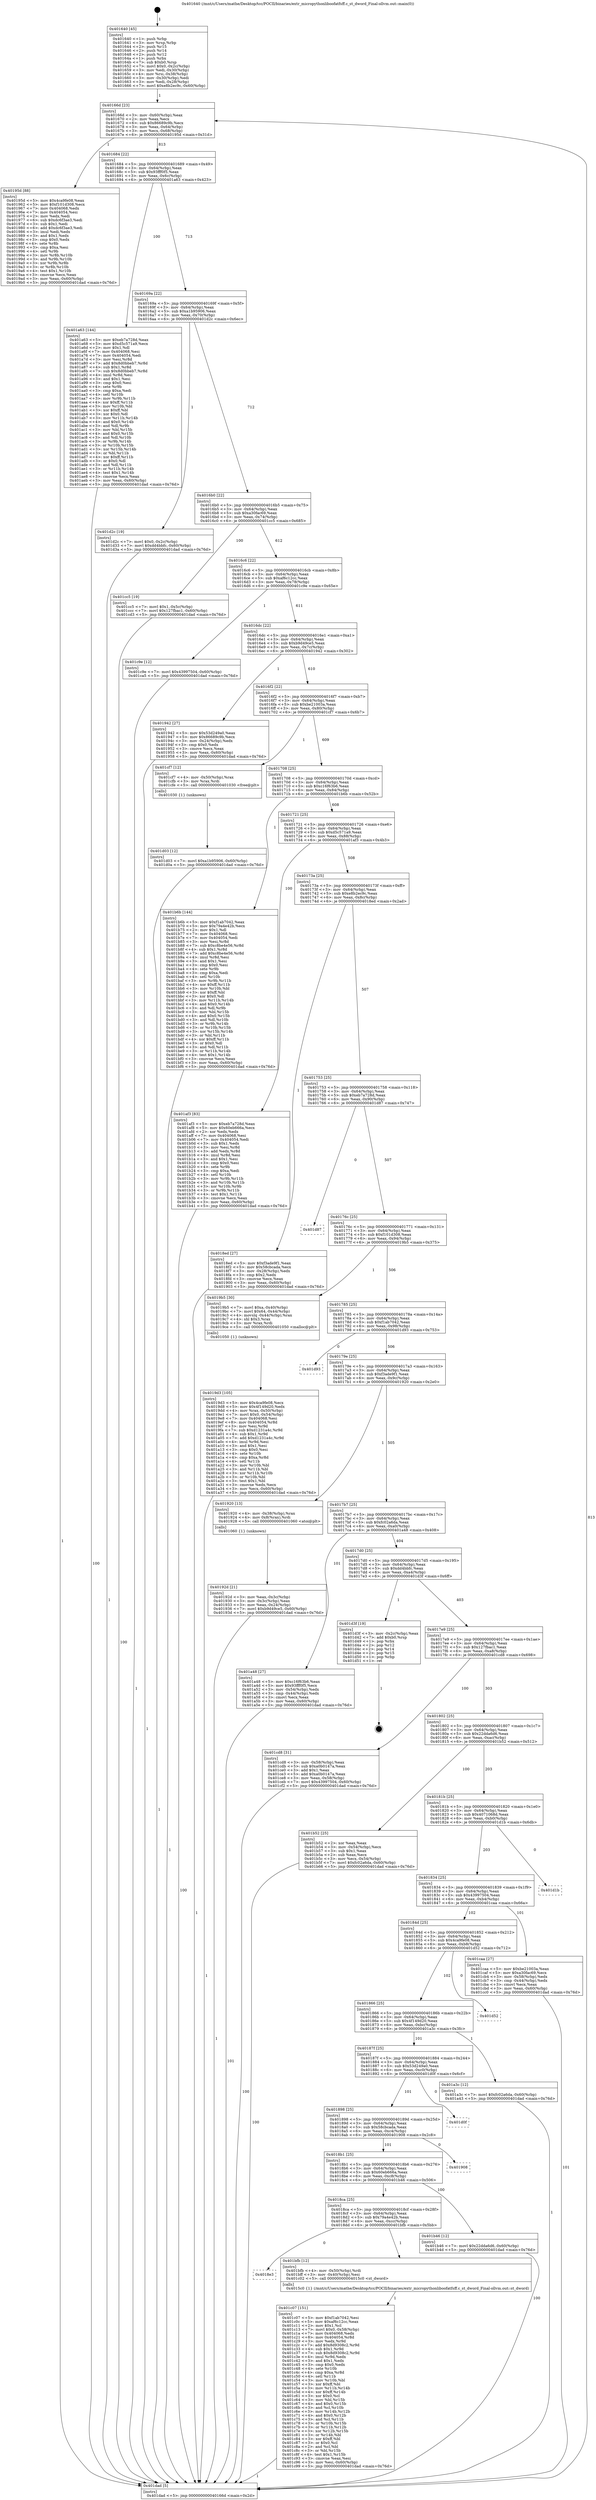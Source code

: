 digraph "0x401640" {
  label = "0x401640 (/mnt/c/Users/mathe/Desktop/tcc/POCII/binaries/extr_micropythonliboofatfsff.c_st_dword_Final-ollvm.out::main(0))"
  labelloc = "t"
  node[shape=record]

  Entry [label="",width=0.3,height=0.3,shape=circle,fillcolor=black,style=filled]
  "0x40166d" [label="{
     0x40166d [23]\l
     | [instrs]\l
     &nbsp;&nbsp;0x40166d \<+3\>: mov -0x60(%rbp),%eax\l
     &nbsp;&nbsp;0x401670 \<+2\>: mov %eax,%ecx\l
     &nbsp;&nbsp;0x401672 \<+6\>: sub $0x86689c9b,%ecx\l
     &nbsp;&nbsp;0x401678 \<+3\>: mov %eax,-0x64(%rbp)\l
     &nbsp;&nbsp;0x40167b \<+3\>: mov %ecx,-0x68(%rbp)\l
     &nbsp;&nbsp;0x40167e \<+6\>: je 000000000040195d \<main+0x31d\>\l
  }"]
  "0x40195d" [label="{
     0x40195d [88]\l
     | [instrs]\l
     &nbsp;&nbsp;0x40195d \<+5\>: mov $0x4ca9fe08,%eax\l
     &nbsp;&nbsp;0x401962 \<+5\>: mov $0xf101d308,%ecx\l
     &nbsp;&nbsp;0x401967 \<+7\>: mov 0x404068,%edx\l
     &nbsp;&nbsp;0x40196e \<+7\>: mov 0x404054,%esi\l
     &nbsp;&nbsp;0x401975 \<+2\>: mov %edx,%edi\l
     &nbsp;&nbsp;0x401977 \<+6\>: sub $0xdc6f3ae3,%edi\l
     &nbsp;&nbsp;0x40197d \<+3\>: sub $0x1,%edi\l
     &nbsp;&nbsp;0x401980 \<+6\>: add $0xdc6f3ae3,%edi\l
     &nbsp;&nbsp;0x401986 \<+3\>: imul %edi,%edx\l
     &nbsp;&nbsp;0x401989 \<+3\>: and $0x1,%edx\l
     &nbsp;&nbsp;0x40198c \<+3\>: cmp $0x0,%edx\l
     &nbsp;&nbsp;0x40198f \<+4\>: sete %r8b\l
     &nbsp;&nbsp;0x401993 \<+3\>: cmp $0xa,%esi\l
     &nbsp;&nbsp;0x401996 \<+4\>: setl %r9b\l
     &nbsp;&nbsp;0x40199a \<+3\>: mov %r8b,%r10b\l
     &nbsp;&nbsp;0x40199d \<+3\>: and %r9b,%r10b\l
     &nbsp;&nbsp;0x4019a0 \<+3\>: xor %r9b,%r8b\l
     &nbsp;&nbsp;0x4019a3 \<+3\>: or %r8b,%r10b\l
     &nbsp;&nbsp;0x4019a6 \<+4\>: test $0x1,%r10b\l
     &nbsp;&nbsp;0x4019aa \<+3\>: cmovne %ecx,%eax\l
     &nbsp;&nbsp;0x4019ad \<+3\>: mov %eax,-0x60(%rbp)\l
     &nbsp;&nbsp;0x4019b0 \<+5\>: jmp 0000000000401dad \<main+0x76d\>\l
  }"]
  "0x401684" [label="{
     0x401684 [22]\l
     | [instrs]\l
     &nbsp;&nbsp;0x401684 \<+5\>: jmp 0000000000401689 \<main+0x49\>\l
     &nbsp;&nbsp;0x401689 \<+3\>: mov -0x64(%rbp),%eax\l
     &nbsp;&nbsp;0x40168c \<+5\>: sub $0x93fff0f5,%eax\l
     &nbsp;&nbsp;0x401691 \<+3\>: mov %eax,-0x6c(%rbp)\l
     &nbsp;&nbsp;0x401694 \<+6\>: je 0000000000401a63 \<main+0x423\>\l
  }"]
  Exit [label="",width=0.3,height=0.3,shape=circle,fillcolor=black,style=filled,peripheries=2]
  "0x401a63" [label="{
     0x401a63 [144]\l
     | [instrs]\l
     &nbsp;&nbsp;0x401a63 \<+5\>: mov $0xeb7a728d,%eax\l
     &nbsp;&nbsp;0x401a68 \<+5\>: mov $0xd5c571a9,%ecx\l
     &nbsp;&nbsp;0x401a6d \<+2\>: mov $0x1,%dl\l
     &nbsp;&nbsp;0x401a6f \<+7\>: mov 0x404068,%esi\l
     &nbsp;&nbsp;0x401a76 \<+7\>: mov 0x404054,%edi\l
     &nbsp;&nbsp;0x401a7d \<+3\>: mov %esi,%r8d\l
     &nbsp;&nbsp;0x401a80 \<+7\>: add $0x8d0bbeb7,%r8d\l
     &nbsp;&nbsp;0x401a87 \<+4\>: sub $0x1,%r8d\l
     &nbsp;&nbsp;0x401a8b \<+7\>: sub $0x8d0bbeb7,%r8d\l
     &nbsp;&nbsp;0x401a92 \<+4\>: imul %r8d,%esi\l
     &nbsp;&nbsp;0x401a96 \<+3\>: and $0x1,%esi\l
     &nbsp;&nbsp;0x401a99 \<+3\>: cmp $0x0,%esi\l
     &nbsp;&nbsp;0x401a9c \<+4\>: sete %r9b\l
     &nbsp;&nbsp;0x401aa0 \<+3\>: cmp $0xa,%edi\l
     &nbsp;&nbsp;0x401aa3 \<+4\>: setl %r10b\l
     &nbsp;&nbsp;0x401aa7 \<+3\>: mov %r9b,%r11b\l
     &nbsp;&nbsp;0x401aaa \<+4\>: xor $0xff,%r11b\l
     &nbsp;&nbsp;0x401aae \<+3\>: mov %r10b,%bl\l
     &nbsp;&nbsp;0x401ab1 \<+3\>: xor $0xff,%bl\l
     &nbsp;&nbsp;0x401ab4 \<+3\>: xor $0x0,%dl\l
     &nbsp;&nbsp;0x401ab7 \<+3\>: mov %r11b,%r14b\l
     &nbsp;&nbsp;0x401aba \<+4\>: and $0x0,%r14b\l
     &nbsp;&nbsp;0x401abe \<+3\>: and %dl,%r9b\l
     &nbsp;&nbsp;0x401ac1 \<+3\>: mov %bl,%r15b\l
     &nbsp;&nbsp;0x401ac4 \<+4\>: and $0x0,%r15b\l
     &nbsp;&nbsp;0x401ac8 \<+3\>: and %dl,%r10b\l
     &nbsp;&nbsp;0x401acb \<+3\>: or %r9b,%r14b\l
     &nbsp;&nbsp;0x401ace \<+3\>: or %r10b,%r15b\l
     &nbsp;&nbsp;0x401ad1 \<+3\>: xor %r15b,%r14b\l
     &nbsp;&nbsp;0x401ad4 \<+3\>: or %bl,%r11b\l
     &nbsp;&nbsp;0x401ad7 \<+4\>: xor $0xff,%r11b\l
     &nbsp;&nbsp;0x401adb \<+3\>: or $0x0,%dl\l
     &nbsp;&nbsp;0x401ade \<+3\>: and %dl,%r11b\l
     &nbsp;&nbsp;0x401ae1 \<+3\>: or %r11b,%r14b\l
     &nbsp;&nbsp;0x401ae4 \<+4\>: test $0x1,%r14b\l
     &nbsp;&nbsp;0x401ae8 \<+3\>: cmovne %ecx,%eax\l
     &nbsp;&nbsp;0x401aeb \<+3\>: mov %eax,-0x60(%rbp)\l
     &nbsp;&nbsp;0x401aee \<+5\>: jmp 0000000000401dad \<main+0x76d\>\l
  }"]
  "0x40169a" [label="{
     0x40169a [22]\l
     | [instrs]\l
     &nbsp;&nbsp;0x40169a \<+5\>: jmp 000000000040169f \<main+0x5f\>\l
     &nbsp;&nbsp;0x40169f \<+3\>: mov -0x64(%rbp),%eax\l
     &nbsp;&nbsp;0x4016a2 \<+5\>: sub $0xa1b95906,%eax\l
     &nbsp;&nbsp;0x4016a7 \<+3\>: mov %eax,-0x70(%rbp)\l
     &nbsp;&nbsp;0x4016aa \<+6\>: je 0000000000401d2c \<main+0x6ec\>\l
  }"]
  "0x401d03" [label="{
     0x401d03 [12]\l
     | [instrs]\l
     &nbsp;&nbsp;0x401d03 \<+7\>: movl $0xa1b95906,-0x60(%rbp)\l
     &nbsp;&nbsp;0x401d0a \<+5\>: jmp 0000000000401dad \<main+0x76d\>\l
  }"]
  "0x401d2c" [label="{
     0x401d2c [19]\l
     | [instrs]\l
     &nbsp;&nbsp;0x401d2c \<+7\>: movl $0x0,-0x2c(%rbp)\l
     &nbsp;&nbsp;0x401d33 \<+7\>: movl $0xdd4bbfc,-0x60(%rbp)\l
     &nbsp;&nbsp;0x401d3a \<+5\>: jmp 0000000000401dad \<main+0x76d\>\l
  }"]
  "0x4016b0" [label="{
     0x4016b0 [22]\l
     | [instrs]\l
     &nbsp;&nbsp;0x4016b0 \<+5\>: jmp 00000000004016b5 \<main+0x75\>\l
     &nbsp;&nbsp;0x4016b5 \<+3\>: mov -0x64(%rbp),%eax\l
     &nbsp;&nbsp;0x4016b8 \<+5\>: sub $0xa30fac69,%eax\l
     &nbsp;&nbsp;0x4016bd \<+3\>: mov %eax,-0x74(%rbp)\l
     &nbsp;&nbsp;0x4016c0 \<+6\>: je 0000000000401cc5 \<main+0x685\>\l
  }"]
  "0x401c07" [label="{
     0x401c07 [151]\l
     | [instrs]\l
     &nbsp;&nbsp;0x401c07 \<+5\>: mov $0xf1ab7042,%esi\l
     &nbsp;&nbsp;0x401c0c \<+5\>: mov $0xaf6c12cc,%eax\l
     &nbsp;&nbsp;0x401c11 \<+2\>: mov $0x1,%cl\l
     &nbsp;&nbsp;0x401c13 \<+7\>: movl $0x0,-0x58(%rbp)\l
     &nbsp;&nbsp;0x401c1a \<+7\>: mov 0x404068,%edx\l
     &nbsp;&nbsp;0x401c21 \<+8\>: mov 0x404054,%r8d\l
     &nbsp;&nbsp;0x401c29 \<+3\>: mov %edx,%r9d\l
     &nbsp;&nbsp;0x401c2c \<+7\>: add $0x8d9308c2,%r9d\l
     &nbsp;&nbsp;0x401c33 \<+4\>: sub $0x1,%r9d\l
     &nbsp;&nbsp;0x401c37 \<+7\>: sub $0x8d9308c2,%r9d\l
     &nbsp;&nbsp;0x401c3e \<+4\>: imul %r9d,%edx\l
     &nbsp;&nbsp;0x401c42 \<+3\>: and $0x1,%edx\l
     &nbsp;&nbsp;0x401c45 \<+3\>: cmp $0x0,%edx\l
     &nbsp;&nbsp;0x401c48 \<+4\>: sete %r10b\l
     &nbsp;&nbsp;0x401c4c \<+4\>: cmp $0xa,%r8d\l
     &nbsp;&nbsp;0x401c50 \<+4\>: setl %r11b\l
     &nbsp;&nbsp;0x401c54 \<+3\>: mov %r10b,%bl\l
     &nbsp;&nbsp;0x401c57 \<+3\>: xor $0xff,%bl\l
     &nbsp;&nbsp;0x401c5a \<+3\>: mov %r11b,%r14b\l
     &nbsp;&nbsp;0x401c5d \<+4\>: xor $0xff,%r14b\l
     &nbsp;&nbsp;0x401c61 \<+3\>: xor $0x0,%cl\l
     &nbsp;&nbsp;0x401c64 \<+3\>: mov %bl,%r15b\l
     &nbsp;&nbsp;0x401c67 \<+4\>: and $0x0,%r15b\l
     &nbsp;&nbsp;0x401c6b \<+3\>: and %cl,%r10b\l
     &nbsp;&nbsp;0x401c6e \<+3\>: mov %r14b,%r12b\l
     &nbsp;&nbsp;0x401c71 \<+4\>: and $0x0,%r12b\l
     &nbsp;&nbsp;0x401c75 \<+3\>: and %cl,%r11b\l
     &nbsp;&nbsp;0x401c78 \<+3\>: or %r10b,%r15b\l
     &nbsp;&nbsp;0x401c7b \<+3\>: or %r11b,%r12b\l
     &nbsp;&nbsp;0x401c7e \<+3\>: xor %r12b,%r15b\l
     &nbsp;&nbsp;0x401c81 \<+3\>: or %r14b,%bl\l
     &nbsp;&nbsp;0x401c84 \<+3\>: xor $0xff,%bl\l
     &nbsp;&nbsp;0x401c87 \<+3\>: or $0x0,%cl\l
     &nbsp;&nbsp;0x401c8a \<+2\>: and %cl,%bl\l
     &nbsp;&nbsp;0x401c8c \<+3\>: or %bl,%r15b\l
     &nbsp;&nbsp;0x401c8f \<+4\>: test $0x1,%r15b\l
     &nbsp;&nbsp;0x401c93 \<+3\>: cmovne %eax,%esi\l
     &nbsp;&nbsp;0x401c96 \<+3\>: mov %esi,-0x60(%rbp)\l
     &nbsp;&nbsp;0x401c99 \<+5\>: jmp 0000000000401dad \<main+0x76d\>\l
  }"]
  "0x401cc5" [label="{
     0x401cc5 [19]\l
     | [instrs]\l
     &nbsp;&nbsp;0x401cc5 \<+7\>: movl $0x1,-0x5c(%rbp)\l
     &nbsp;&nbsp;0x401ccc \<+7\>: movl $0x127fbac1,-0x60(%rbp)\l
     &nbsp;&nbsp;0x401cd3 \<+5\>: jmp 0000000000401dad \<main+0x76d\>\l
  }"]
  "0x4016c6" [label="{
     0x4016c6 [22]\l
     | [instrs]\l
     &nbsp;&nbsp;0x4016c6 \<+5\>: jmp 00000000004016cb \<main+0x8b\>\l
     &nbsp;&nbsp;0x4016cb \<+3\>: mov -0x64(%rbp),%eax\l
     &nbsp;&nbsp;0x4016ce \<+5\>: sub $0xaf6c12cc,%eax\l
     &nbsp;&nbsp;0x4016d3 \<+3\>: mov %eax,-0x78(%rbp)\l
     &nbsp;&nbsp;0x4016d6 \<+6\>: je 0000000000401c9e \<main+0x65e\>\l
  }"]
  "0x4018e3" [label="{
     0x4018e3\l
  }", style=dashed]
  "0x401c9e" [label="{
     0x401c9e [12]\l
     | [instrs]\l
     &nbsp;&nbsp;0x401c9e \<+7\>: movl $0x43997504,-0x60(%rbp)\l
     &nbsp;&nbsp;0x401ca5 \<+5\>: jmp 0000000000401dad \<main+0x76d\>\l
  }"]
  "0x4016dc" [label="{
     0x4016dc [22]\l
     | [instrs]\l
     &nbsp;&nbsp;0x4016dc \<+5\>: jmp 00000000004016e1 \<main+0xa1\>\l
     &nbsp;&nbsp;0x4016e1 \<+3\>: mov -0x64(%rbp),%eax\l
     &nbsp;&nbsp;0x4016e4 \<+5\>: sub $0xb9d49ce5,%eax\l
     &nbsp;&nbsp;0x4016e9 \<+3\>: mov %eax,-0x7c(%rbp)\l
     &nbsp;&nbsp;0x4016ec \<+6\>: je 0000000000401942 \<main+0x302\>\l
  }"]
  "0x401bfb" [label="{
     0x401bfb [12]\l
     | [instrs]\l
     &nbsp;&nbsp;0x401bfb \<+4\>: mov -0x50(%rbp),%rdi\l
     &nbsp;&nbsp;0x401bff \<+3\>: mov -0x40(%rbp),%esi\l
     &nbsp;&nbsp;0x401c02 \<+5\>: call 00000000004015c0 \<st_dword\>\l
     | [calls]\l
     &nbsp;&nbsp;0x4015c0 \{1\} (/mnt/c/Users/mathe/Desktop/tcc/POCII/binaries/extr_micropythonliboofatfsff.c_st_dword_Final-ollvm.out::st_dword)\l
  }"]
  "0x401942" [label="{
     0x401942 [27]\l
     | [instrs]\l
     &nbsp;&nbsp;0x401942 \<+5\>: mov $0x53d249a0,%eax\l
     &nbsp;&nbsp;0x401947 \<+5\>: mov $0x86689c9b,%ecx\l
     &nbsp;&nbsp;0x40194c \<+3\>: mov -0x24(%rbp),%edx\l
     &nbsp;&nbsp;0x40194f \<+3\>: cmp $0x0,%edx\l
     &nbsp;&nbsp;0x401952 \<+3\>: cmove %ecx,%eax\l
     &nbsp;&nbsp;0x401955 \<+3\>: mov %eax,-0x60(%rbp)\l
     &nbsp;&nbsp;0x401958 \<+5\>: jmp 0000000000401dad \<main+0x76d\>\l
  }"]
  "0x4016f2" [label="{
     0x4016f2 [22]\l
     | [instrs]\l
     &nbsp;&nbsp;0x4016f2 \<+5\>: jmp 00000000004016f7 \<main+0xb7\>\l
     &nbsp;&nbsp;0x4016f7 \<+3\>: mov -0x64(%rbp),%eax\l
     &nbsp;&nbsp;0x4016fa \<+5\>: sub $0xbe21003a,%eax\l
     &nbsp;&nbsp;0x4016ff \<+3\>: mov %eax,-0x80(%rbp)\l
     &nbsp;&nbsp;0x401702 \<+6\>: je 0000000000401cf7 \<main+0x6b7\>\l
  }"]
  "0x4018ca" [label="{
     0x4018ca [25]\l
     | [instrs]\l
     &nbsp;&nbsp;0x4018ca \<+5\>: jmp 00000000004018cf \<main+0x28f\>\l
     &nbsp;&nbsp;0x4018cf \<+3\>: mov -0x64(%rbp),%eax\l
     &nbsp;&nbsp;0x4018d2 \<+5\>: sub $0x79a4e42b,%eax\l
     &nbsp;&nbsp;0x4018d7 \<+6\>: mov %eax,-0xcc(%rbp)\l
     &nbsp;&nbsp;0x4018dd \<+6\>: je 0000000000401bfb \<main+0x5bb\>\l
  }"]
  "0x401cf7" [label="{
     0x401cf7 [12]\l
     | [instrs]\l
     &nbsp;&nbsp;0x401cf7 \<+4\>: mov -0x50(%rbp),%rax\l
     &nbsp;&nbsp;0x401cfb \<+3\>: mov %rax,%rdi\l
     &nbsp;&nbsp;0x401cfe \<+5\>: call 0000000000401030 \<free@plt\>\l
     | [calls]\l
     &nbsp;&nbsp;0x401030 \{1\} (unknown)\l
  }"]
  "0x401708" [label="{
     0x401708 [25]\l
     | [instrs]\l
     &nbsp;&nbsp;0x401708 \<+5\>: jmp 000000000040170d \<main+0xcd\>\l
     &nbsp;&nbsp;0x40170d \<+3\>: mov -0x64(%rbp),%eax\l
     &nbsp;&nbsp;0x401710 \<+5\>: sub $0xc16f63b6,%eax\l
     &nbsp;&nbsp;0x401715 \<+6\>: mov %eax,-0x84(%rbp)\l
     &nbsp;&nbsp;0x40171b \<+6\>: je 0000000000401b6b \<main+0x52b\>\l
  }"]
  "0x401b46" [label="{
     0x401b46 [12]\l
     | [instrs]\l
     &nbsp;&nbsp;0x401b46 \<+7\>: movl $0x22dda6d6,-0x60(%rbp)\l
     &nbsp;&nbsp;0x401b4d \<+5\>: jmp 0000000000401dad \<main+0x76d\>\l
  }"]
  "0x401b6b" [label="{
     0x401b6b [144]\l
     | [instrs]\l
     &nbsp;&nbsp;0x401b6b \<+5\>: mov $0xf1ab7042,%eax\l
     &nbsp;&nbsp;0x401b70 \<+5\>: mov $0x79a4e42b,%ecx\l
     &nbsp;&nbsp;0x401b75 \<+2\>: mov $0x1,%dl\l
     &nbsp;&nbsp;0x401b77 \<+7\>: mov 0x404068,%esi\l
     &nbsp;&nbsp;0x401b7e \<+7\>: mov 0x404054,%edi\l
     &nbsp;&nbsp;0x401b85 \<+3\>: mov %esi,%r8d\l
     &nbsp;&nbsp;0x401b88 \<+7\>: sub $0xc8be4e56,%r8d\l
     &nbsp;&nbsp;0x401b8f \<+4\>: sub $0x1,%r8d\l
     &nbsp;&nbsp;0x401b93 \<+7\>: add $0xc8be4e56,%r8d\l
     &nbsp;&nbsp;0x401b9a \<+4\>: imul %r8d,%esi\l
     &nbsp;&nbsp;0x401b9e \<+3\>: and $0x1,%esi\l
     &nbsp;&nbsp;0x401ba1 \<+3\>: cmp $0x0,%esi\l
     &nbsp;&nbsp;0x401ba4 \<+4\>: sete %r9b\l
     &nbsp;&nbsp;0x401ba8 \<+3\>: cmp $0xa,%edi\l
     &nbsp;&nbsp;0x401bab \<+4\>: setl %r10b\l
     &nbsp;&nbsp;0x401baf \<+3\>: mov %r9b,%r11b\l
     &nbsp;&nbsp;0x401bb2 \<+4\>: xor $0xff,%r11b\l
     &nbsp;&nbsp;0x401bb6 \<+3\>: mov %r10b,%bl\l
     &nbsp;&nbsp;0x401bb9 \<+3\>: xor $0xff,%bl\l
     &nbsp;&nbsp;0x401bbc \<+3\>: xor $0x0,%dl\l
     &nbsp;&nbsp;0x401bbf \<+3\>: mov %r11b,%r14b\l
     &nbsp;&nbsp;0x401bc2 \<+4\>: and $0x0,%r14b\l
     &nbsp;&nbsp;0x401bc6 \<+3\>: and %dl,%r9b\l
     &nbsp;&nbsp;0x401bc9 \<+3\>: mov %bl,%r15b\l
     &nbsp;&nbsp;0x401bcc \<+4\>: and $0x0,%r15b\l
     &nbsp;&nbsp;0x401bd0 \<+3\>: and %dl,%r10b\l
     &nbsp;&nbsp;0x401bd3 \<+3\>: or %r9b,%r14b\l
     &nbsp;&nbsp;0x401bd6 \<+3\>: or %r10b,%r15b\l
     &nbsp;&nbsp;0x401bd9 \<+3\>: xor %r15b,%r14b\l
     &nbsp;&nbsp;0x401bdc \<+3\>: or %bl,%r11b\l
     &nbsp;&nbsp;0x401bdf \<+4\>: xor $0xff,%r11b\l
     &nbsp;&nbsp;0x401be3 \<+3\>: or $0x0,%dl\l
     &nbsp;&nbsp;0x401be6 \<+3\>: and %dl,%r11b\l
     &nbsp;&nbsp;0x401be9 \<+3\>: or %r11b,%r14b\l
     &nbsp;&nbsp;0x401bec \<+4\>: test $0x1,%r14b\l
     &nbsp;&nbsp;0x401bf0 \<+3\>: cmovne %ecx,%eax\l
     &nbsp;&nbsp;0x401bf3 \<+3\>: mov %eax,-0x60(%rbp)\l
     &nbsp;&nbsp;0x401bf6 \<+5\>: jmp 0000000000401dad \<main+0x76d\>\l
  }"]
  "0x401721" [label="{
     0x401721 [25]\l
     | [instrs]\l
     &nbsp;&nbsp;0x401721 \<+5\>: jmp 0000000000401726 \<main+0xe6\>\l
     &nbsp;&nbsp;0x401726 \<+3\>: mov -0x64(%rbp),%eax\l
     &nbsp;&nbsp;0x401729 \<+5\>: sub $0xd5c571a9,%eax\l
     &nbsp;&nbsp;0x40172e \<+6\>: mov %eax,-0x88(%rbp)\l
     &nbsp;&nbsp;0x401734 \<+6\>: je 0000000000401af3 \<main+0x4b3\>\l
  }"]
  "0x4018b1" [label="{
     0x4018b1 [25]\l
     | [instrs]\l
     &nbsp;&nbsp;0x4018b1 \<+5\>: jmp 00000000004018b6 \<main+0x276\>\l
     &nbsp;&nbsp;0x4018b6 \<+3\>: mov -0x64(%rbp),%eax\l
     &nbsp;&nbsp;0x4018b9 \<+5\>: sub $0x60eb666a,%eax\l
     &nbsp;&nbsp;0x4018be \<+6\>: mov %eax,-0xc8(%rbp)\l
     &nbsp;&nbsp;0x4018c4 \<+6\>: je 0000000000401b46 \<main+0x506\>\l
  }"]
  "0x401af3" [label="{
     0x401af3 [83]\l
     | [instrs]\l
     &nbsp;&nbsp;0x401af3 \<+5\>: mov $0xeb7a728d,%eax\l
     &nbsp;&nbsp;0x401af8 \<+5\>: mov $0x60eb666a,%ecx\l
     &nbsp;&nbsp;0x401afd \<+2\>: xor %edx,%edx\l
     &nbsp;&nbsp;0x401aff \<+7\>: mov 0x404068,%esi\l
     &nbsp;&nbsp;0x401b06 \<+7\>: mov 0x404054,%edi\l
     &nbsp;&nbsp;0x401b0d \<+3\>: sub $0x1,%edx\l
     &nbsp;&nbsp;0x401b10 \<+3\>: mov %esi,%r8d\l
     &nbsp;&nbsp;0x401b13 \<+3\>: add %edx,%r8d\l
     &nbsp;&nbsp;0x401b16 \<+4\>: imul %r8d,%esi\l
     &nbsp;&nbsp;0x401b1a \<+3\>: and $0x1,%esi\l
     &nbsp;&nbsp;0x401b1d \<+3\>: cmp $0x0,%esi\l
     &nbsp;&nbsp;0x401b20 \<+4\>: sete %r9b\l
     &nbsp;&nbsp;0x401b24 \<+3\>: cmp $0xa,%edi\l
     &nbsp;&nbsp;0x401b27 \<+4\>: setl %r10b\l
     &nbsp;&nbsp;0x401b2b \<+3\>: mov %r9b,%r11b\l
     &nbsp;&nbsp;0x401b2e \<+3\>: and %r10b,%r11b\l
     &nbsp;&nbsp;0x401b31 \<+3\>: xor %r10b,%r9b\l
     &nbsp;&nbsp;0x401b34 \<+3\>: or %r9b,%r11b\l
     &nbsp;&nbsp;0x401b37 \<+4\>: test $0x1,%r11b\l
     &nbsp;&nbsp;0x401b3b \<+3\>: cmovne %ecx,%eax\l
     &nbsp;&nbsp;0x401b3e \<+3\>: mov %eax,-0x60(%rbp)\l
     &nbsp;&nbsp;0x401b41 \<+5\>: jmp 0000000000401dad \<main+0x76d\>\l
  }"]
  "0x40173a" [label="{
     0x40173a [25]\l
     | [instrs]\l
     &nbsp;&nbsp;0x40173a \<+5\>: jmp 000000000040173f \<main+0xff\>\l
     &nbsp;&nbsp;0x40173f \<+3\>: mov -0x64(%rbp),%eax\l
     &nbsp;&nbsp;0x401742 \<+5\>: sub $0xe8b2ec9c,%eax\l
     &nbsp;&nbsp;0x401747 \<+6\>: mov %eax,-0x8c(%rbp)\l
     &nbsp;&nbsp;0x40174d \<+6\>: je 00000000004018ed \<main+0x2ad\>\l
  }"]
  "0x401908" [label="{
     0x401908\l
  }", style=dashed]
  "0x4018ed" [label="{
     0x4018ed [27]\l
     | [instrs]\l
     &nbsp;&nbsp;0x4018ed \<+5\>: mov $0xf3ade9f1,%eax\l
     &nbsp;&nbsp;0x4018f2 \<+5\>: mov $0x58cbcada,%ecx\l
     &nbsp;&nbsp;0x4018f7 \<+3\>: mov -0x28(%rbp),%edx\l
     &nbsp;&nbsp;0x4018fa \<+3\>: cmp $0x2,%edx\l
     &nbsp;&nbsp;0x4018fd \<+3\>: cmovne %ecx,%eax\l
     &nbsp;&nbsp;0x401900 \<+3\>: mov %eax,-0x60(%rbp)\l
     &nbsp;&nbsp;0x401903 \<+5\>: jmp 0000000000401dad \<main+0x76d\>\l
  }"]
  "0x401753" [label="{
     0x401753 [25]\l
     | [instrs]\l
     &nbsp;&nbsp;0x401753 \<+5\>: jmp 0000000000401758 \<main+0x118\>\l
     &nbsp;&nbsp;0x401758 \<+3\>: mov -0x64(%rbp),%eax\l
     &nbsp;&nbsp;0x40175b \<+5\>: sub $0xeb7a728d,%eax\l
     &nbsp;&nbsp;0x401760 \<+6\>: mov %eax,-0x90(%rbp)\l
     &nbsp;&nbsp;0x401766 \<+6\>: je 0000000000401d87 \<main+0x747\>\l
  }"]
  "0x401dad" [label="{
     0x401dad [5]\l
     | [instrs]\l
     &nbsp;&nbsp;0x401dad \<+5\>: jmp 000000000040166d \<main+0x2d\>\l
  }"]
  "0x401640" [label="{
     0x401640 [45]\l
     | [instrs]\l
     &nbsp;&nbsp;0x401640 \<+1\>: push %rbp\l
     &nbsp;&nbsp;0x401641 \<+3\>: mov %rsp,%rbp\l
     &nbsp;&nbsp;0x401644 \<+2\>: push %r15\l
     &nbsp;&nbsp;0x401646 \<+2\>: push %r14\l
     &nbsp;&nbsp;0x401648 \<+2\>: push %r12\l
     &nbsp;&nbsp;0x40164a \<+1\>: push %rbx\l
     &nbsp;&nbsp;0x40164b \<+7\>: sub $0xb0,%rsp\l
     &nbsp;&nbsp;0x401652 \<+7\>: movl $0x0,-0x2c(%rbp)\l
     &nbsp;&nbsp;0x401659 \<+3\>: mov %edi,-0x30(%rbp)\l
     &nbsp;&nbsp;0x40165c \<+4\>: mov %rsi,-0x38(%rbp)\l
     &nbsp;&nbsp;0x401660 \<+3\>: mov -0x30(%rbp),%edi\l
     &nbsp;&nbsp;0x401663 \<+3\>: mov %edi,-0x28(%rbp)\l
     &nbsp;&nbsp;0x401666 \<+7\>: movl $0xe8b2ec9c,-0x60(%rbp)\l
  }"]
  "0x401898" [label="{
     0x401898 [25]\l
     | [instrs]\l
     &nbsp;&nbsp;0x401898 \<+5\>: jmp 000000000040189d \<main+0x25d\>\l
     &nbsp;&nbsp;0x40189d \<+3\>: mov -0x64(%rbp),%eax\l
     &nbsp;&nbsp;0x4018a0 \<+5\>: sub $0x58cbcada,%eax\l
     &nbsp;&nbsp;0x4018a5 \<+6\>: mov %eax,-0xc4(%rbp)\l
     &nbsp;&nbsp;0x4018ab \<+6\>: je 0000000000401908 \<main+0x2c8\>\l
  }"]
  "0x401d87" [label="{
     0x401d87\l
  }", style=dashed]
  "0x40176c" [label="{
     0x40176c [25]\l
     | [instrs]\l
     &nbsp;&nbsp;0x40176c \<+5\>: jmp 0000000000401771 \<main+0x131\>\l
     &nbsp;&nbsp;0x401771 \<+3\>: mov -0x64(%rbp),%eax\l
     &nbsp;&nbsp;0x401774 \<+5\>: sub $0xf101d308,%eax\l
     &nbsp;&nbsp;0x401779 \<+6\>: mov %eax,-0x94(%rbp)\l
     &nbsp;&nbsp;0x40177f \<+6\>: je 00000000004019b5 \<main+0x375\>\l
  }"]
  "0x401d0f" [label="{
     0x401d0f\l
  }", style=dashed]
  "0x4019b5" [label="{
     0x4019b5 [30]\l
     | [instrs]\l
     &nbsp;&nbsp;0x4019b5 \<+7\>: movl $0xa,-0x40(%rbp)\l
     &nbsp;&nbsp;0x4019bc \<+7\>: movl $0x64,-0x44(%rbp)\l
     &nbsp;&nbsp;0x4019c3 \<+4\>: movslq -0x44(%rbp),%rax\l
     &nbsp;&nbsp;0x4019c7 \<+4\>: shl $0x3,%rax\l
     &nbsp;&nbsp;0x4019cb \<+3\>: mov %rax,%rdi\l
     &nbsp;&nbsp;0x4019ce \<+5\>: call 0000000000401050 \<malloc@plt\>\l
     | [calls]\l
     &nbsp;&nbsp;0x401050 \{1\} (unknown)\l
  }"]
  "0x401785" [label="{
     0x401785 [25]\l
     | [instrs]\l
     &nbsp;&nbsp;0x401785 \<+5\>: jmp 000000000040178a \<main+0x14a\>\l
     &nbsp;&nbsp;0x40178a \<+3\>: mov -0x64(%rbp),%eax\l
     &nbsp;&nbsp;0x40178d \<+5\>: sub $0xf1ab7042,%eax\l
     &nbsp;&nbsp;0x401792 \<+6\>: mov %eax,-0x98(%rbp)\l
     &nbsp;&nbsp;0x401798 \<+6\>: je 0000000000401d93 \<main+0x753\>\l
  }"]
  "0x40187f" [label="{
     0x40187f [25]\l
     | [instrs]\l
     &nbsp;&nbsp;0x40187f \<+5\>: jmp 0000000000401884 \<main+0x244\>\l
     &nbsp;&nbsp;0x401884 \<+3\>: mov -0x64(%rbp),%eax\l
     &nbsp;&nbsp;0x401887 \<+5\>: sub $0x53d249a0,%eax\l
     &nbsp;&nbsp;0x40188c \<+6\>: mov %eax,-0xc0(%rbp)\l
     &nbsp;&nbsp;0x401892 \<+6\>: je 0000000000401d0f \<main+0x6cf\>\l
  }"]
  "0x401d93" [label="{
     0x401d93\l
  }", style=dashed]
  "0x40179e" [label="{
     0x40179e [25]\l
     | [instrs]\l
     &nbsp;&nbsp;0x40179e \<+5\>: jmp 00000000004017a3 \<main+0x163\>\l
     &nbsp;&nbsp;0x4017a3 \<+3\>: mov -0x64(%rbp),%eax\l
     &nbsp;&nbsp;0x4017a6 \<+5\>: sub $0xf3ade9f1,%eax\l
     &nbsp;&nbsp;0x4017ab \<+6\>: mov %eax,-0x9c(%rbp)\l
     &nbsp;&nbsp;0x4017b1 \<+6\>: je 0000000000401920 \<main+0x2e0\>\l
  }"]
  "0x401a3c" [label="{
     0x401a3c [12]\l
     | [instrs]\l
     &nbsp;&nbsp;0x401a3c \<+7\>: movl $0xfc02a6da,-0x60(%rbp)\l
     &nbsp;&nbsp;0x401a43 \<+5\>: jmp 0000000000401dad \<main+0x76d\>\l
  }"]
  "0x401920" [label="{
     0x401920 [13]\l
     | [instrs]\l
     &nbsp;&nbsp;0x401920 \<+4\>: mov -0x38(%rbp),%rax\l
     &nbsp;&nbsp;0x401924 \<+4\>: mov 0x8(%rax),%rdi\l
     &nbsp;&nbsp;0x401928 \<+5\>: call 0000000000401060 \<atoi@plt\>\l
     | [calls]\l
     &nbsp;&nbsp;0x401060 \{1\} (unknown)\l
  }"]
  "0x4017b7" [label="{
     0x4017b7 [25]\l
     | [instrs]\l
     &nbsp;&nbsp;0x4017b7 \<+5\>: jmp 00000000004017bc \<main+0x17c\>\l
     &nbsp;&nbsp;0x4017bc \<+3\>: mov -0x64(%rbp),%eax\l
     &nbsp;&nbsp;0x4017bf \<+5\>: sub $0xfc02a6da,%eax\l
     &nbsp;&nbsp;0x4017c4 \<+6\>: mov %eax,-0xa0(%rbp)\l
     &nbsp;&nbsp;0x4017ca \<+6\>: je 0000000000401a48 \<main+0x408\>\l
  }"]
  "0x40192d" [label="{
     0x40192d [21]\l
     | [instrs]\l
     &nbsp;&nbsp;0x40192d \<+3\>: mov %eax,-0x3c(%rbp)\l
     &nbsp;&nbsp;0x401930 \<+3\>: mov -0x3c(%rbp),%eax\l
     &nbsp;&nbsp;0x401933 \<+3\>: mov %eax,-0x24(%rbp)\l
     &nbsp;&nbsp;0x401936 \<+7\>: movl $0xb9d49ce5,-0x60(%rbp)\l
     &nbsp;&nbsp;0x40193d \<+5\>: jmp 0000000000401dad \<main+0x76d\>\l
  }"]
  "0x4019d3" [label="{
     0x4019d3 [105]\l
     | [instrs]\l
     &nbsp;&nbsp;0x4019d3 \<+5\>: mov $0x4ca9fe08,%ecx\l
     &nbsp;&nbsp;0x4019d8 \<+5\>: mov $0x4f149d20,%edx\l
     &nbsp;&nbsp;0x4019dd \<+4\>: mov %rax,-0x50(%rbp)\l
     &nbsp;&nbsp;0x4019e1 \<+7\>: movl $0x0,-0x54(%rbp)\l
     &nbsp;&nbsp;0x4019e8 \<+7\>: mov 0x404068,%esi\l
     &nbsp;&nbsp;0x4019ef \<+8\>: mov 0x404054,%r8d\l
     &nbsp;&nbsp;0x4019f7 \<+3\>: mov %esi,%r9d\l
     &nbsp;&nbsp;0x4019fa \<+7\>: sub $0xd1231a4c,%r9d\l
     &nbsp;&nbsp;0x401a01 \<+4\>: sub $0x1,%r9d\l
     &nbsp;&nbsp;0x401a05 \<+7\>: add $0xd1231a4c,%r9d\l
     &nbsp;&nbsp;0x401a0c \<+4\>: imul %r9d,%esi\l
     &nbsp;&nbsp;0x401a10 \<+3\>: and $0x1,%esi\l
     &nbsp;&nbsp;0x401a13 \<+3\>: cmp $0x0,%esi\l
     &nbsp;&nbsp;0x401a16 \<+4\>: sete %r10b\l
     &nbsp;&nbsp;0x401a1a \<+4\>: cmp $0xa,%r8d\l
     &nbsp;&nbsp;0x401a1e \<+4\>: setl %r11b\l
     &nbsp;&nbsp;0x401a22 \<+3\>: mov %r10b,%bl\l
     &nbsp;&nbsp;0x401a25 \<+3\>: and %r11b,%bl\l
     &nbsp;&nbsp;0x401a28 \<+3\>: xor %r11b,%r10b\l
     &nbsp;&nbsp;0x401a2b \<+3\>: or %r10b,%bl\l
     &nbsp;&nbsp;0x401a2e \<+3\>: test $0x1,%bl\l
     &nbsp;&nbsp;0x401a31 \<+3\>: cmovne %edx,%ecx\l
     &nbsp;&nbsp;0x401a34 \<+3\>: mov %ecx,-0x60(%rbp)\l
     &nbsp;&nbsp;0x401a37 \<+5\>: jmp 0000000000401dad \<main+0x76d\>\l
  }"]
  "0x401866" [label="{
     0x401866 [25]\l
     | [instrs]\l
     &nbsp;&nbsp;0x401866 \<+5\>: jmp 000000000040186b \<main+0x22b\>\l
     &nbsp;&nbsp;0x40186b \<+3\>: mov -0x64(%rbp),%eax\l
     &nbsp;&nbsp;0x40186e \<+5\>: sub $0x4f149d20,%eax\l
     &nbsp;&nbsp;0x401873 \<+6\>: mov %eax,-0xbc(%rbp)\l
     &nbsp;&nbsp;0x401879 \<+6\>: je 0000000000401a3c \<main+0x3fc\>\l
  }"]
  "0x401a48" [label="{
     0x401a48 [27]\l
     | [instrs]\l
     &nbsp;&nbsp;0x401a48 \<+5\>: mov $0xc16f63b6,%eax\l
     &nbsp;&nbsp;0x401a4d \<+5\>: mov $0x93fff0f5,%ecx\l
     &nbsp;&nbsp;0x401a52 \<+3\>: mov -0x54(%rbp),%edx\l
     &nbsp;&nbsp;0x401a55 \<+3\>: cmp -0x44(%rbp),%edx\l
     &nbsp;&nbsp;0x401a58 \<+3\>: cmovl %ecx,%eax\l
     &nbsp;&nbsp;0x401a5b \<+3\>: mov %eax,-0x60(%rbp)\l
     &nbsp;&nbsp;0x401a5e \<+5\>: jmp 0000000000401dad \<main+0x76d\>\l
  }"]
  "0x4017d0" [label="{
     0x4017d0 [25]\l
     | [instrs]\l
     &nbsp;&nbsp;0x4017d0 \<+5\>: jmp 00000000004017d5 \<main+0x195\>\l
     &nbsp;&nbsp;0x4017d5 \<+3\>: mov -0x64(%rbp),%eax\l
     &nbsp;&nbsp;0x4017d8 \<+5\>: sub $0xdd4bbfc,%eax\l
     &nbsp;&nbsp;0x4017dd \<+6\>: mov %eax,-0xa4(%rbp)\l
     &nbsp;&nbsp;0x4017e3 \<+6\>: je 0000000000401d3f \<main+0x6ff\>\l
  }"]
  "0x401d52" [label="{
     0x401d52\l
  }", style=dashed]
  "0x401d3f" [label="{
     0x401d3f [19]\l
     | [instrs]\l
     &nbsp;&nbsp;0x401d3f \<+3\>: mov -0x2c(%rbp),%eax\l
     &nbsp;&nbsp;0x401d42 \<+7\>: add $0xb0,%rsp\l
     &nbsp;&nbsp;0x401d49 \<+1\>: pop %rbx\l
     &nbsp;&nbsp;0x401d4a \<+2\>: pop %r12\l
     &nbsp;&nbsp;0x401d4c \<+2\>: pop %r14\l
     &nbsp;&nbsp;0x401d4e \<+2\>: pop %r15\l
     &nbsp;&nbsp;0x401d50 \<+1\>: pop %rbp\l
     &nbsp;&nbsp;0x401d51 \<+1\>: ret\l
  }"]
  "0x4017e9" [label="{
     0x4017e9 [25]\l
     | [instrs]\l
     &nbsp;&nbsp;0x4017e9 \<+5\>: jmp 00000000004017ee \<main+0x1ae\>\l
     &nbsp;&nbsp;0x4017ee \<+3\>: mov -0x64(%rbp),%eax\l
     &nbsp;&nbsp;0x4017f1 \<+5\>: sub $0x127fbac1,%eax\l
     &nbsp;&nbsp;0x4017f6 \<+6\>: mov %eax,-0xa8(%rbp)\l
     &nbsp;&nbsp;0x4017fc \<+6\>: je 0000000000401cd8 \<main+0x698\>\l
  }"]
  "0x40184d" [label="{
     0x40184d [25]\l
     | [instrs]\l
     &nbsp;&nbsp;0x40184d \<+5\>: jmp 0000000000401852 \<main+0x212\>\l
     &nbsp;&nbsp;0x401852 \<+3\>: mov -0x64(%rbp),%eax\l
     &nbsp;&nbsp;0x401855 \<+5\>: sub $0x4ca9fe08,%eax\l
     &nbsp;&nbsp;0x40185a \<+6\>: mov %eax,-0xb8(%rbp)\l
     &nbsp;&nbsp;0x401860 \<+6\>: je 0000000000401d52 \<main+0x712\>\l
  }"]
  "0x401cd8" [label="{
     0x401cd8 [31]\l
     | [instrs]\l
     &nbsp;&nbsp;0x401cd8 \<+3\>: mov -0x58(%rbp),%eax\l
     &nbsp;&nbsp;0x401cdb \<+5\>: sub $0xa0b0147a,%eax\l
     &nbsp;&nbsp;0x401ce0 \<+3\>: add $0x1,%eax\l
     &nbsp;&nbsp;0x401ce3 \<+5\>: add $0xa0b0147a,%eax\l
     &nbsp;&nbsp;0x401ce8 \<+3\>: mov %eax,-0x58(%rbp)\l
     &nbsp;&nbsp;0x401ceb \<+7\>: movl $0x43997504,-0x60(%rbp)\l
     &nbsp;&nbsp;0x401cf2 \<+5\>: jmp 0000000000401dad \<main+0x76d\>\l
  }"]
  "0x401802" [label="{
     0x401802 [25]\l
     | [instrs]\l
     &nbsp;&nbsp;0x401802 \<+5\>: jmp 0000000000401807 \<main+0x1c7\>\l
     &nbsp;&nbsp;0x401807 \<+3\>: mov -0x64(%rbp),%eax\l
     &nbsp;&nbsp;0x40180a \<+5\>: sub $0x22dda6d6,%eax\l
     &nbsp;&nbsp;0x40180f \<+6\>: mov %eax,-0xac(%rbp)\l
     &nbsp;&nbsp;0x401815 \<+6\>: je 0000000000401b52 \<main+0x512\>\l
  }"]
  "0x401caa" [label="{
     0x401caa [27]\l
     | [instrs]\l
     &nbsp;&nbsp;0x401caa \<+5\>: mov $0xbe21003a,%eax\l
     &nbsp;&nbsp;0x401caf \<+5\>: mov $0xa30fac69,%ecx\l
     &nbsp;&nbsp;0x401cb4 \<+3\>: mov -0x58(%rbp),%edx\l
     &nbsp;&nbsp;0x401cb7 \<+3\>: cmp -0x44(%rbp),%edx\l
     &nbsp;&nbsp;0x401cba \<+3\>: cmovl %ecx,%eax\l
     &nbsp;&nbsp;0x401cbd \<+3\>: mov %eax,-0x60(%rbp)\l
     &nbsp;&nbsp;0x401cc0 \<+5\>: jmp 0000000000401dad \<main+0x76d\>\l
  }"]
  "0x401b52" [label="{
     0x401b52 [25]\l
     | [instrs]\l
     &nbsp;&nbsp;0x401b52 \<+2\>: xor %eax,%eax\l
     &nbsp;&nbsp;0x401b54 \<+3\>: mov -0x54(%rbp),%ecx\l
     &nbsp;&nbsp;0x401b57 \<+3\>: sub $0x1,%eax\l
     &nbsp;&nbsp;0x401b5a \<+2\>: sub %eax,%ecx\l
     &nbsp;&nbsp;0x401b5c \<+3\>: mov %ecx,-0x54(%rbp)\l
     &nbsp;&nbsp;0x401b5f \<+7\>: movl $0xfc02a6da,-0x60(%rbp)\l
     &nbsp;&nbsp;0x401b66 \<+5\>: jmp 0000000000401dad \<main+0x76d\>\l
  }"]
  "0x40181b" [label="{
     0x40181b [25]\l
     | [instrs]\l
     &nbsp;&nbsp;0x40181b \<+5\>: jmp 0000000000401820 \<main+0x1e0\>\l
     &nbsp;&nbsp;0x401820 \<+3\>: mov -0x64(%rbp),%eax\l
     &nbsp;&nbsp;0x401823 \<+5\>: sub $0x4071068d,%eax\l
     &nbsp;&nbsp;0x401828 \<+6\>: mov %eax,-0xb0(%rbp)\l
     &nbsp;&nbsp;0x40182e \<+6\>: je 0000000000401d1b \<main+0x6db\>\l
  }"]
  "0x401834" [label="{
     0x401834 [25]\l
     | [instrs]\l
     &nbsp;&nbsp;0x401834 \<+5\>: jmp 0000000000401839 \<main+0x1f9\>\l
     &nbsp;&nbsp;0x401839 \<+3\>: mov -0x64(%rbp),%eax\l
     &nbsp;&nbsp;0x40183c \<+5\>: sub $0x43997504,%eax\l
     &nbsp;&nbsp;0x401841 \<+6\>: mov %eax,-0xb4(%rbp)\l
     &nbsp;&nbsp;0x401847 \<+6\>: je 0000000000401caa \<main+0x66a\>\l
  }"]
  "0x401d1b" [label="{
     0x401d1b\l
  }", style=dashed]
  Entry -> "0x401640" [label=" 1"]
  "0x40166d" -> "0x40195d" [label=" 1"]
  "0x40166d" -> "0x401684" [label=" 813"]
  "0x401d3f" -> Exit [label=" 1"]
  "0x401684" -> "0x401a63" [label=" 100"]
  "0x401684" -> "0x40169a" [label=" 713"]
  "0x401d2c" -> "0x401dad" [label=" 1"]
  "0x40169a" -> "0x401d2c" [label=" 1"]
  "0x40169a" -> "0x4016b0" [label=" 712"]
  "0x401d03" -> "0x401dad" [label=" 1"]
  "0x4016b0" -> "0x401cc5" [label=" 100"]
  "0x4016b0" -> "0x4016c6" [label=" 612"]
  "0x401cf7" -> "0x401d03" [label=" 1"]
  "0x4016c6" -> "0x401c9e" [label=" 1"]
  "0x4016c6" -> "0x4016dc" [label=" 611"]
  "0x401cd8" -> "0x401dad" [label=" 100"]
  "0x4016dc" -> "0x401942" [label=" 1"]
  "0x4016dc" -> "0x4016f2" [label=" 610"]
  "0x401cc5" -> "0x401dad" [label=" 100"]
  "0x4016f2" -> "0x401cf7" [label=" 1"]
  "0x4016f2" -> "0x401708" [label=" 609"]
  "0x401c9e" -> "0x401dad" [label=" 1"]
  "0x401708" -> "0x401b6b" [label=" 1"]
  "0x401708" -> "0x401721" [label=" 608"]
  "0x401c07" -> "0x401dad" [label=" 1"]
  "0x401721" -> "0x401af3" [label=" 100"]
  "0x401721" -> "0x40173a" [label=" 508"]
  "0x4018ca" -> "0x4018e3" [label=" 0"]
  "0x40173a" -> "0x4018ed" [label=" 1"]
  "0x40173a" -> "0x401753" [label=" 507"]
  "0x4018ed" -> "0x401dad" [label=" 1"]
  "0x401640" -> "0x40166d" [label=" 1"]
  "0x401dad" -> "0x40166d" [label=" 813"]
  "0x4018ca" -> "0x401bfb" [label=" 1"]
  "0x401753" -> "0x401d87" [label=" 0"]
  "0x401753" -> "0x40176c" [label=" 507"]
  "0x401b6b" -> "0x401dad" [label=" 1"]
  "0x40176c" -> "0x4019b5" [label=" 1"]
  "0x40176c" -> "0x401785" [label=" 506"]
  "0x401b52" -> "0x401dad" [label=" 100"]
  "0x401785" -> "0x401d93" [label=" 0"]
  "0x401785" -> "0x40179e" [label=" 506"]
  "0x4018b1" -> "0x4018ca" [label=" 1"]
  "0x40179e" -> "0x401920" [label=" 1"]
  "0x40179e" -> "0x4017b7" [label=" 505"]
  "0x401920" -> "0x40192d" [label=" 1"]
  "0x40192d" -> "0x401dad" [label=" 1"]
  "0x401942" -> "0x401dad" [label=" 1"]
  "0x40195d" -> "0x401dad" [label=" 1"]
  "0x4019b5" -> "0x4019d3" [label=" 1"]
  "0x4019d3" -> "0x401dad" [label=" 1"]
  "0x4018b1" -> "0x401b46" [label=" 100"]
  "0x4017b7" -> "0x401a48" [label=" 101"]
  "0x4017b7" -> "0x4017d0" [label=" 404"]
  "0x401898" -> "0x4018b1" [label=" 101"]
  "0x4017d0" -> "0x401d3f" [label=" 1"]
  "0x4017d0" -> "0x4017e9" [label=" 403"]
  "0x401898" -> "0x401908" [label=" 0"]
  "0x4017e9" -> "0x401cd8" [label=" 100"]
  "0x4017e9" -> "0x401802" [label=" 303"]
  "0x40187f" -> "0x401898" [label=" 101"]
  "0x401802" -> "0x401b52" [label=" 100"]
  "0x401802" -> "0x40181b" [label=" 203"]
  "0x40187f" -> "0x401d0f" [label=" 0"]
  "0x40181b" -> "0x401d1b" [label=" 0"]
  "0x40181b" -> "0x401834" [label=" 203"]
  "0x401b46" -> "0x401dad" [label=" 100"]
  "0x401834" -> "0x401caa" [label=" 101"]
  "0x401834" -> "0x40184d" [label=" 102"]
  "0x401caa" -> "0x401dad" [label=" 101"]
  "0x40184d" -> "0x401d52" [label=" 0"]
  "0x40184d" -> "0x401866" [label=" 102"]
  "0x401bfb" -> "0x401c07" [label=" 1"]
  "0x401866" -> "0x401a3c" [label=" 1"]
  "0x401866" -> "0x40187f" [label=" 101"]
  "0x401a3c" -> "0x401dad" [label=" 1"]
  "0x401a48" -> "0x401dad" [label=" 101"]
  "0x401a63" -> "0x401dad" [label=" 100"]
  "0x401af3" -> "0x401dad" [label=" 100"]
}
